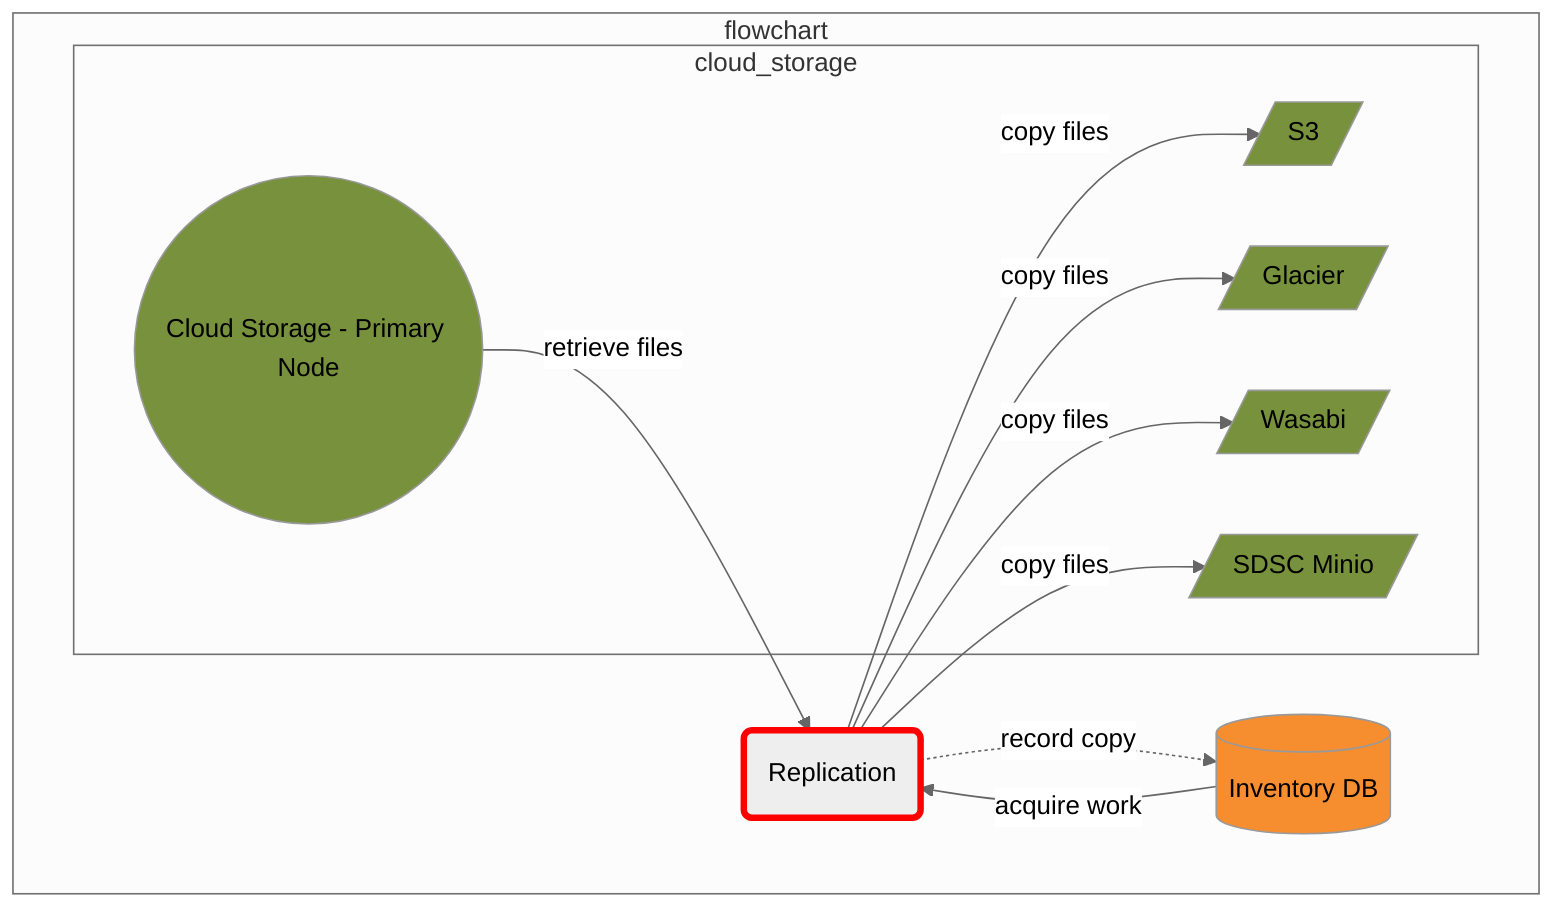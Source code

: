 %%{init: {'theme': 'neutral'}}%%
graph TD
  RDS[(Inventory DB)]
  REPLIC(Replication)

  subgraph flowchart
    subgraph cloud_storage
      CLOUD(("Cloud Storage - Primary Node"))
      CLDS3[/S3/]
      CLDSDSC[/SDSC Minio/]
      CLDWAS[/Wasabi/]
      CLDGLC[/Glacier/]
    end

    RDS --> |acquire work| REPLIC
    CLOUD --> |retrieve files| REPLIC
    REPLIC --> |copy files| CLDS3
    REPLIC --> |copy files| CLDGLC
    REPLIC --> |copy files| CLDWAS
    REPLIC --> |copy files| CLDSDSC
    REPLIC -.-> |record copy| RDS
  end
  style CLOUD fill:#77913C
  style CLDS3 fill:#77913C
  style CLDGLC fill:#77913C
  style CLDSDSC fill:#77913C
  style CLDWAS fill:#77913C
  style RDS fill:#F68D2F

  style REPLIC stroke:red,stroke-width:4px